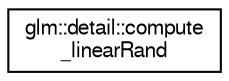 digraph "Graphical Class Hierarchy"
{
  edge [fontname="FreeSans",fontsize="10",labelfontname="FreeSans",labelfontsize="10"];
  node [fontname="FreeSans",fontsize="10",shape=record];
  rankdir="LR";
  Node1 [label="glm::detail::compute\l_linearRand",height=0.2,width=0.4,color="black", fillcolor="white", style="filled",URL="$d5/d62/structglm_1_1detail_1_1compute__linear_rand.html"];
}

